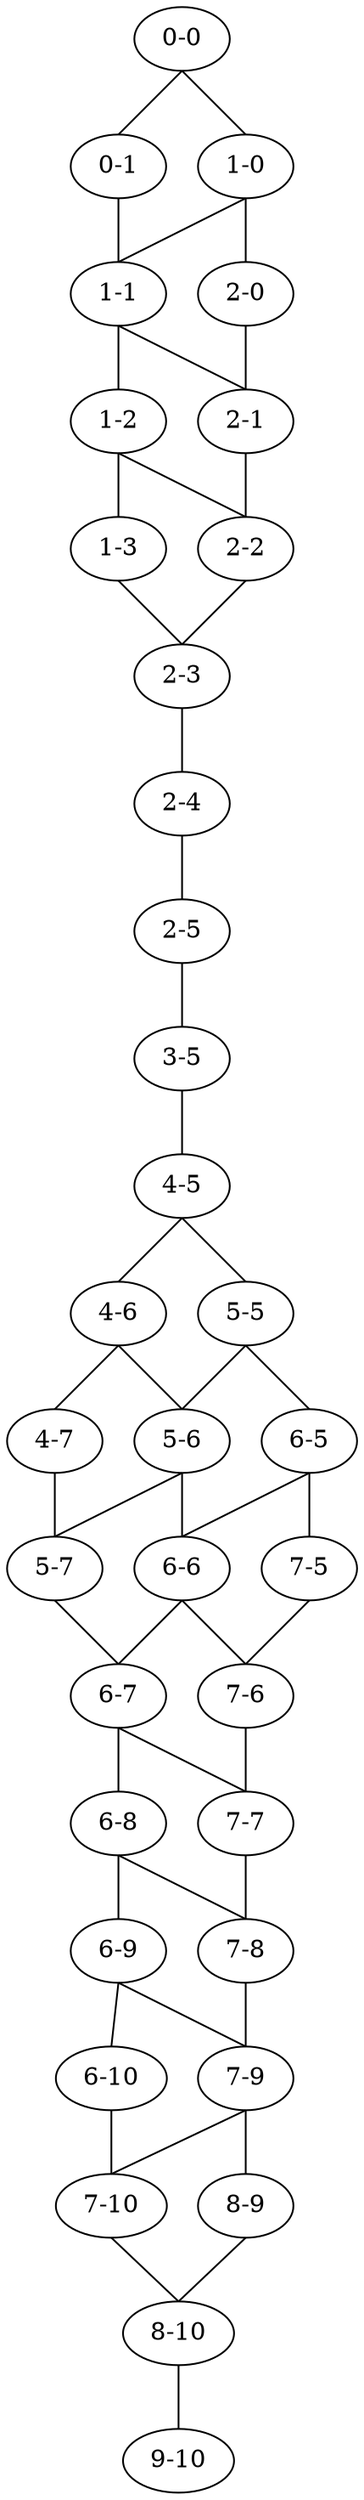 digraph item_set {

// set edge attribute
edge [dir = none tailport = "s" headport = "n"]
splines=false

// the 1o layer
0 [label = "0-0"];

// the 2o layer
1 [label = "0-1"];
10 [label = "1-0"];

// the 3o layer
11 [label = "1-1"];
20 [label = "2-0"];

// the 4o layer
12 [label = "1-2"];
21 [label = "2-1"];

// the 5o layer
13 [label = "1-3"];
22 [label = "2-2"];

// the 6o layer
23 [label = "2-3"];

// the 7o layer
24 [label = "2-4"];

// the 8o layer
25 [label = "2-5"];

// the 9o layer
35 [label = "3-5"];

// the 10o layer
45 [label = "4-5"];

// the 11o layer
46 [label = "4-6"];
55 [label = "5-5"];

// the 12o layer
47 [label = "4-7"];
56 [label = "5-6"];
65 [label = "6-5"];

// the 13o layer
57 [label = "5-7"];
66 [label = "6-6"];
75 [label = "7-5"];

// the 14o layer
67 [label = "6-7"];
76 [label = "7-6"];

// the 15o layer
68 [label = "6-8"];
77 [label = "7-7"];

// the 16o layer
69 [label = "6-9"];
78 [label = "7-8"];

// the 17o layer
79 [label = "7-9"];
610 [label = "6-10"];

// the 18o layer
89 [label = "8-9"];
710 [label = "7-10"];

// the 19o layer
810 [label = "8-10"];

// the 20o layer
910 [label = "9-10"];

0 -> {10,1}
1 -> {11}
10 -> {20,11}
11 -> {21,12}
12 -> {22,13}
13 -> {23}
20 -> {21}
21 -> {22}
22 -> {23}
23 -> {24}
24 -> {25}
25 -> {35}
35 -> {45}
45 -> {55,46}
46 -> {56,47}
47 -> {57}
55 -> {65,56}
56 -> {66,57}
57 -> {67}
65 -> {75,66}
66 -> {76,67}
67 -> {77,68}
68 -> {78,69}
69 -> {79,610}
75 -> {76}
76 -> {77}
77 -> {78}
78 -> {79}
79 -> {89,710}
89 -> {810}
610 -> {710}
710 -> {810}
810 -> {910}
}